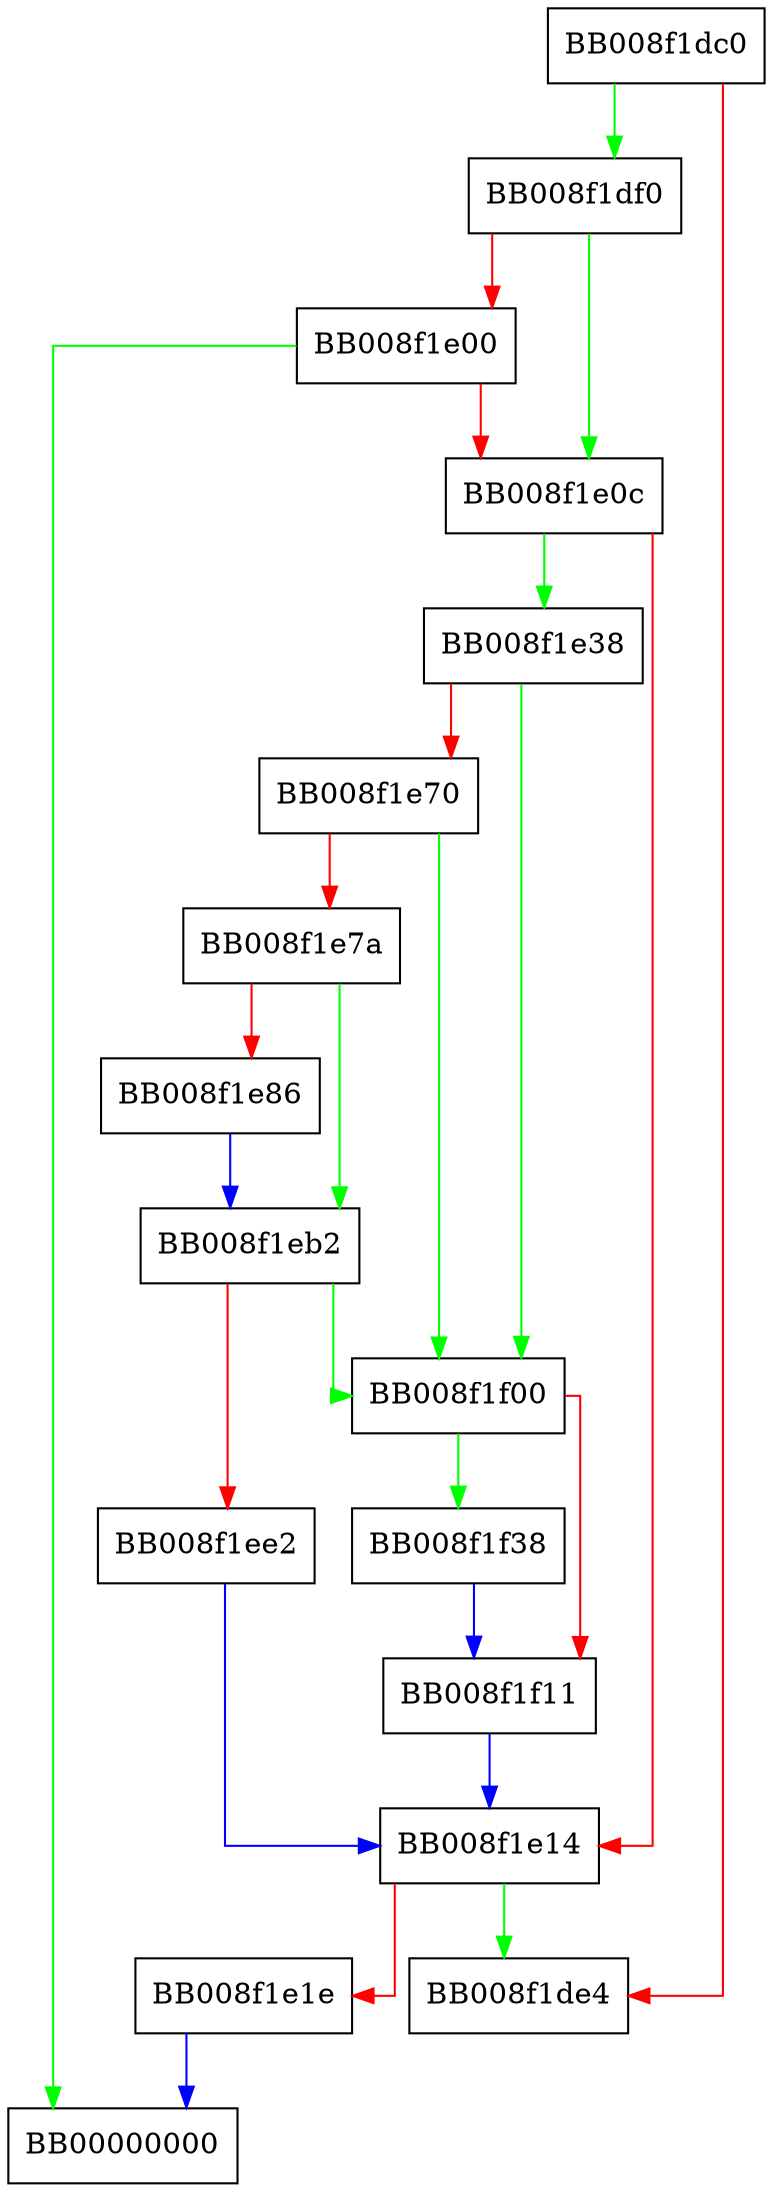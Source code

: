 digraph _dl_tlsdesc_resolve_rela_fixup {
  node [shape="box"];
  graph [splines=ortho];
  BB008f1dc0 -> BB008f1df0 [color="green"];
  BB008f1dc0 -> BB008f1de4 [color="red"];
  BB008f1df0 -> BB008f1e0c [color="green"];
  BB008f1df0 -> BB008f1e00 [color="red"];
  BB008f1e00 -> BB00000000 [color="green"];
  BB008f1e00 -> BB008f1e0c [color="red"];
  BB008f1e0c -> BB008f1e38 [color="green"];
  BB008f1e0c -> BB008f1e14 [color="red"];
  BB008f1e14 -> BB008f1de4 [color="green"];
  BB008f1e14 -> BB008f1e1e [color="red"];
  BB008f1e1e -> BB00000000 [color="blue"];
  BB008f1e38 -> BB008f1f00 [color="green"];
  BB008f1e38 -> BB008f1e70 [color="red"];
  BB008f1e70 -> BB008f1f00 [color="green"];
  BB008f1e70 -> BB008f1e7a [color="red"];
  BB008f1e7a -> BB008f1eb2 [color="green"];
  BB008f1e7a -> BB008f1e86 [color="red"];
  BB008f1e86 -> BB008f1eb2 [color="blue"];
  BB008f1eb2 -> BB008f1f00 [color="green"];
  BB008f1eb2 -> BB008f1ee2 [color="red"];
  BB008f1ee2 -> BB008f1e14 [color="blue"];
  BB008f1f00 -> BB008f1f38 [color="green"];
  BB008f1f00 -> BB008f1f11 [color="red"];
  BB008f1f11 -> BB008f1e14 [color="blue"];
  BB008f1f38 -> BB008f1f11 [color="blue"];
}